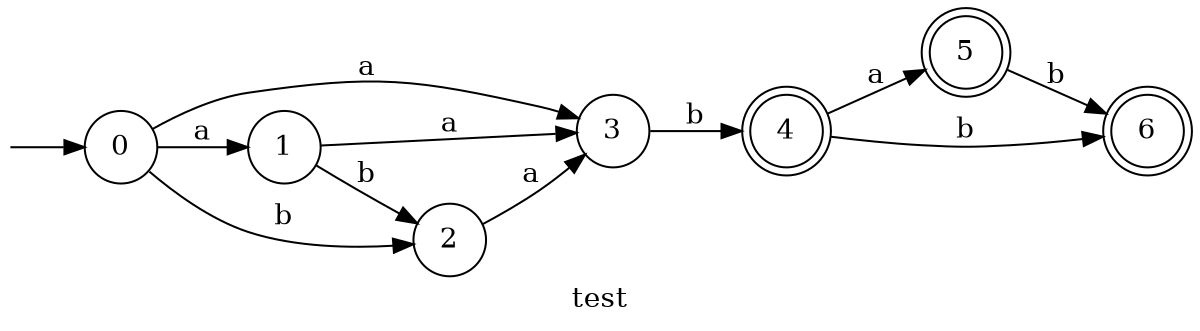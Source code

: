 digraph finite_state_machine {
  rankdir=LR;  
  size="8,5"  label="test"  node [shape = doublecircle]; "4" "5" "6";
  node [shape = circle];
  __I__ [label="", style=invis, width=0]
  __I__ -> "0"
  "0" -> "1" [label = a];
  "0" -> "3" [label = a];
  "0" -> "2" [label = b];
  "1" -> "2" [label = b];
  "1" -> "3" [label = a];
  "2" -> "3" [label = a];
  "3" -> "4" [label = b];
  "4" -> "5" [label = a];
  "4" -> "6" [label = b];
  "5" -> "6" [label = b];
}
